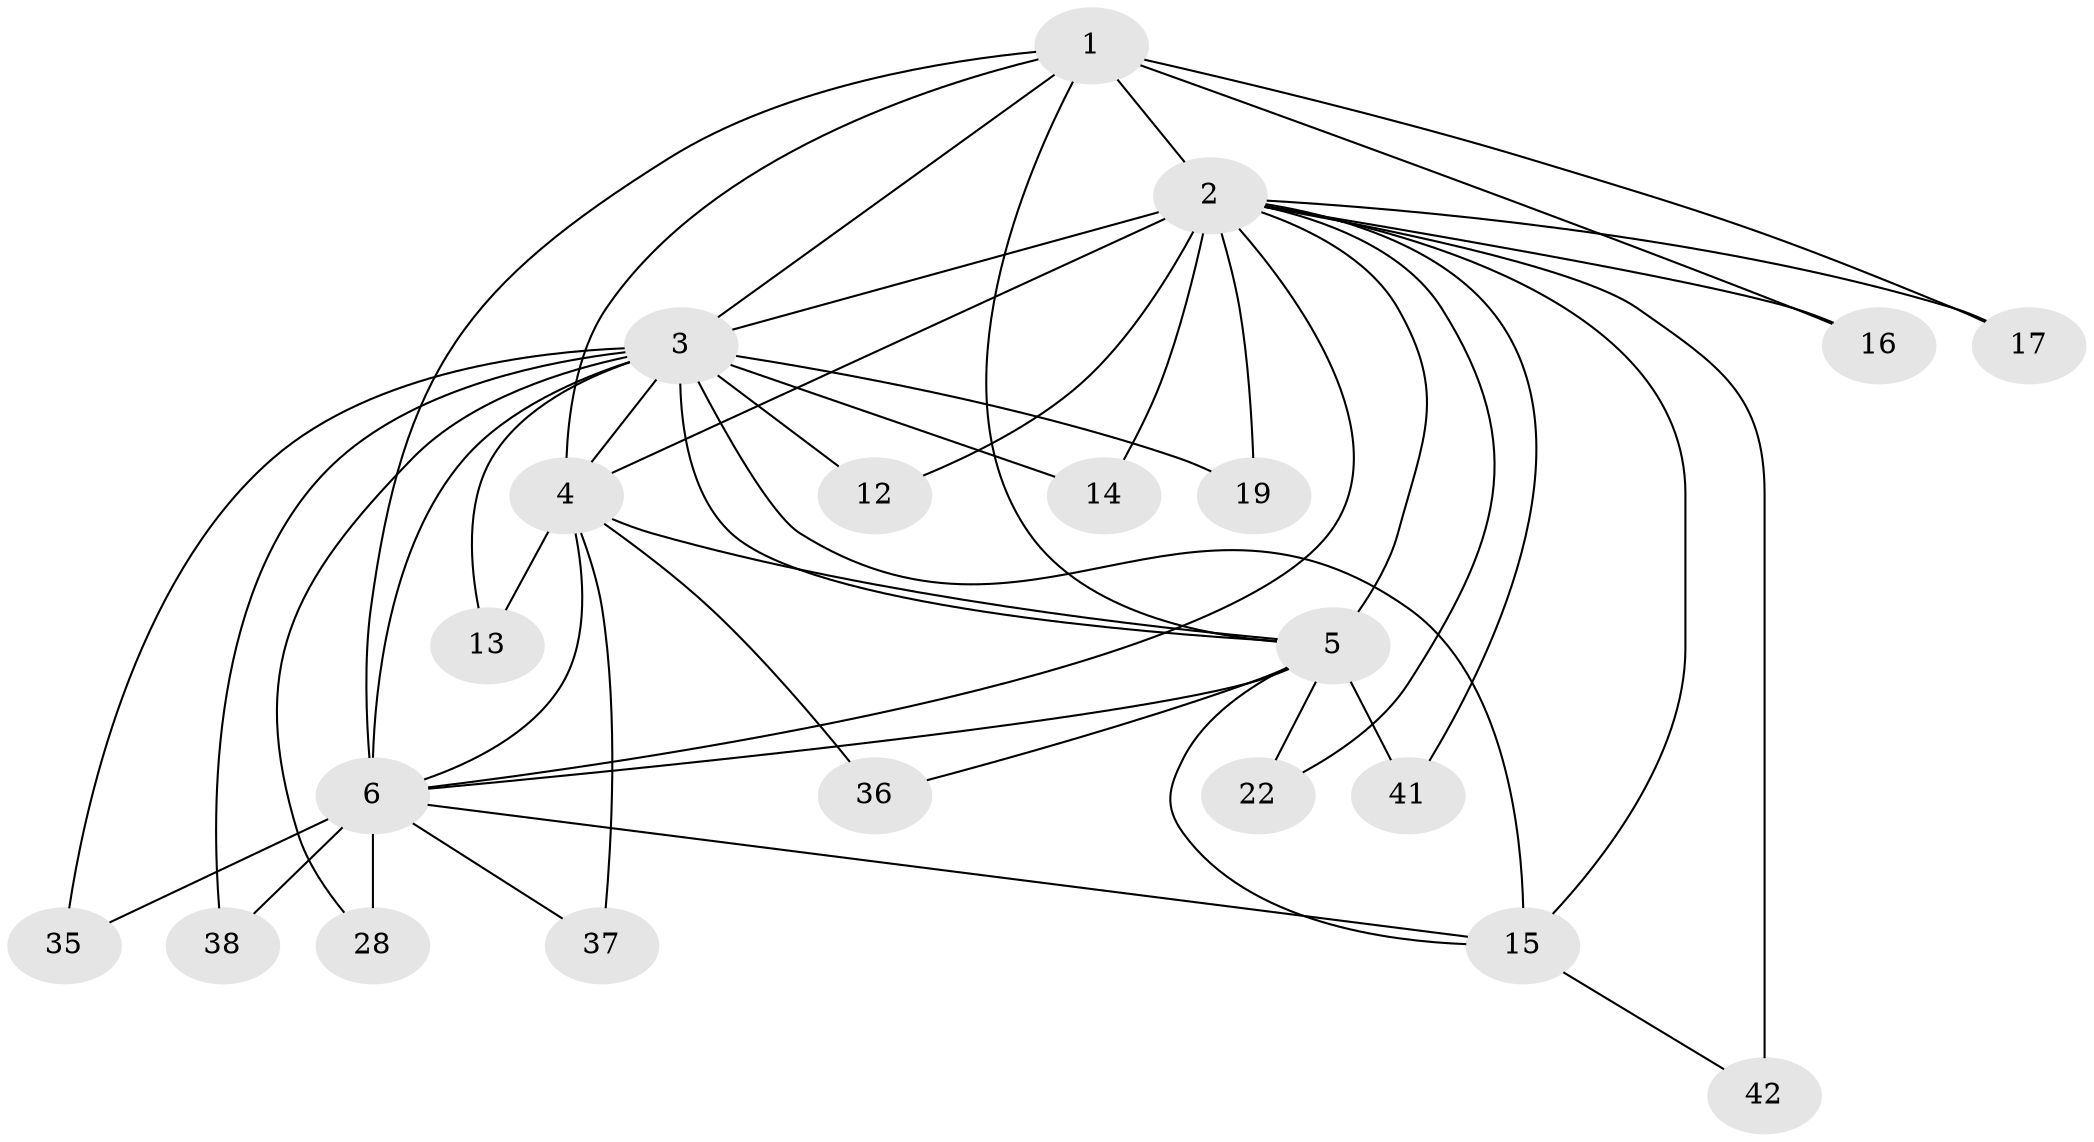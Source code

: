 // original degree distribution, {17: 0.03773584905660377, 14: 0.018867924528301886, 15: 0.03773584905660377, 9: 0.018867924528301886, 24: 0.018867924528301886, 13: 0.018867924528301886, 16: 0.018867924528301886, 19: 0.018867924528301886, 3: 0.22641509433962265, 2: 0.5471698113207547, 5: 0.018867924528301886, 4: 0.018867924528301886}
// Generated by graph-tools (version 1.1) at 2025/17/03/04/25 18:17:21]
// undirected, 21 vertices, 47 edges
graph export_dot {
graph [start="1"]
  node [color=gray90,style=filled];
  1 [super="+31+30"];
  2 [super="+34+44+8+32+7"];
  3 [super="+25+10+52+20"];
  4;
  5 [super="+9"];
  6 [super="+26+48+23+27+24+21"];
  12;
  13;
  14 [super="+29"];
  15;
  16 [super="+39"];
  17;
  19;
  22;
  28;
  35;
  36;
  37;
  38 [super="+46"];
  41;
  42;
  1 -- 2 [weight=7];
  1 -- 3 [weight=2];
  1 -- 4;
  1 -- 5 [weight=3];
  1 -- 6 [weight=3];
  1 -- 17;
  1 -- 16;
  2 -- 3 [weight=8];
  2 -- 4 [weight=3];
  2 -- 5 [weight=6];
  2 -- 6 [weight=4];
  2 -- 12;
  2 -- 16 [weight=2];
  2 -- 42 [weight=2];
  2 -- 41;
  2 -- 14;
  2 -- 17;
  2 -- 22;
  2 -- 15;
  2 -- 19;
  3 -- 4 [weight=2];
  3 -- 5 [weight=5];
  3 -- 6 [weight=7];
  3 -- 13;
  3 -- 15;
  3 -- 35;
  3 -- 38;
  3 -- 12;
  3 -- 14 [weight=2];
  3 -- 19;
  3 -- 28;
  4 -- 5 [weight=4];
  4 -- 6 [weight=2];
  4 -- 13;
  4 -- 36;
  4 -- 37;
  5 -- 6 [weight=3];
  5 -- 36;
  5 -- 41;
  5 -- 15;
  5 -- 22;
  6 -- 35;
  6 -- 37;
  6 -- 38 [weight=2];
  6 -- 15;
  6 -- 28;
  15 -- 42;
}
